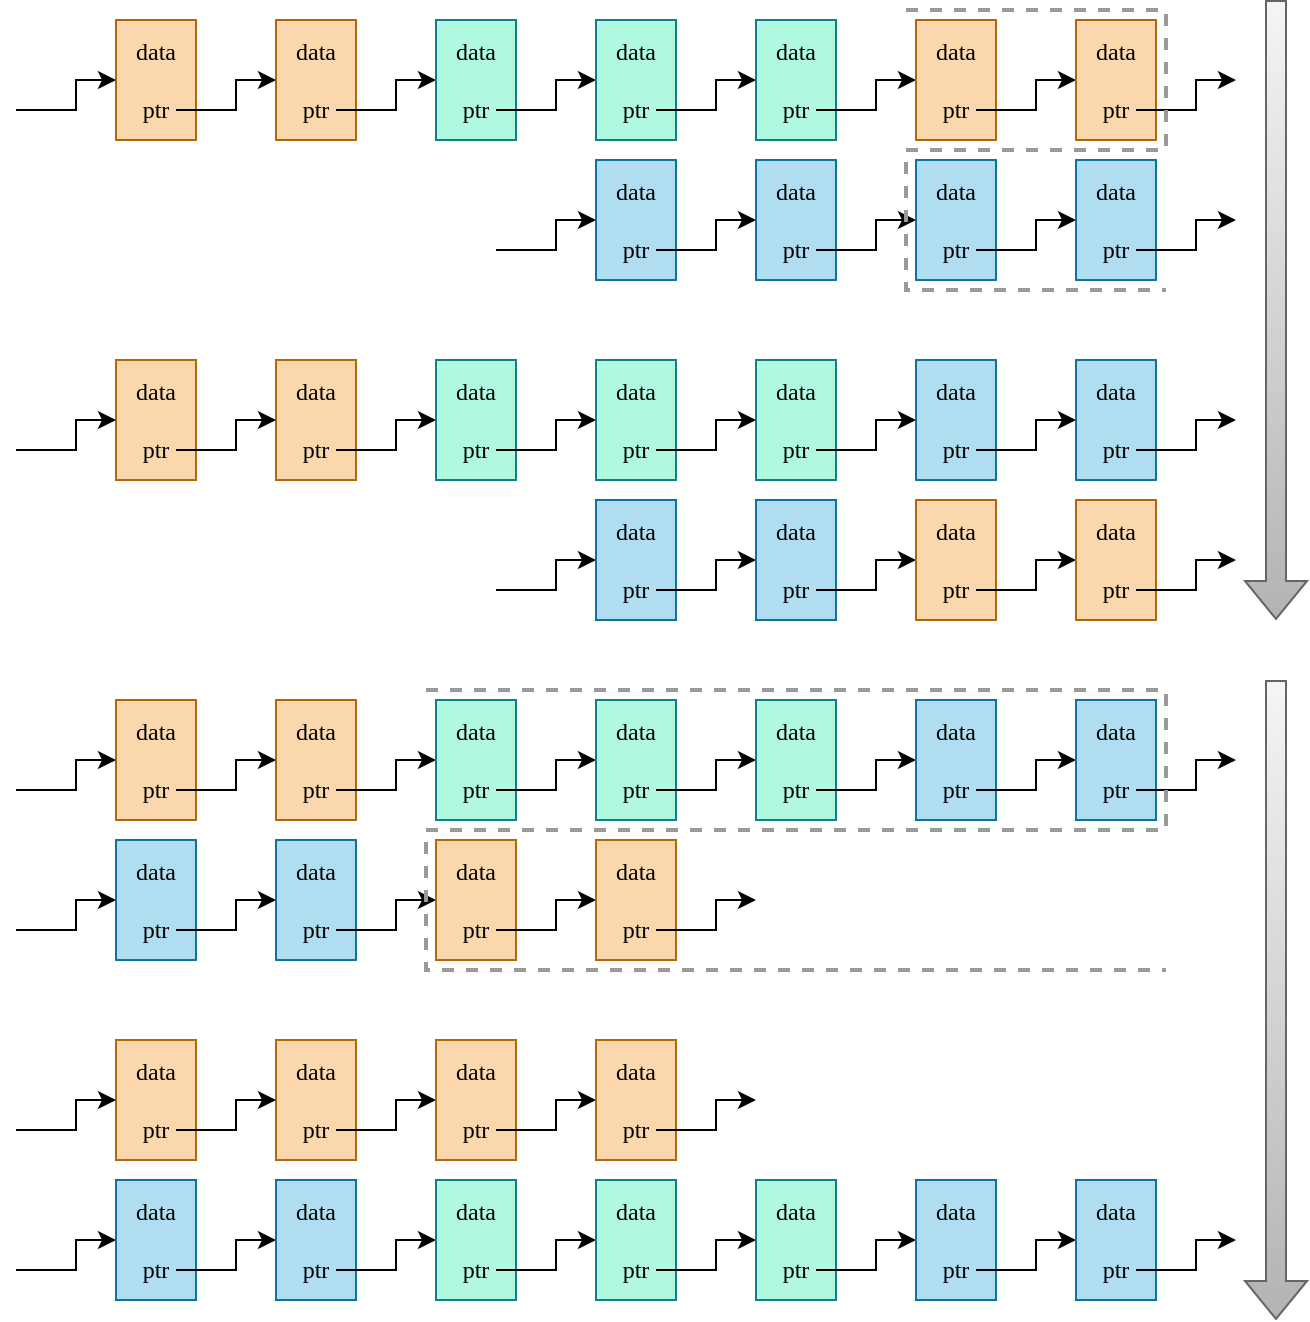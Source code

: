 <mxfile version="22.1.16" type="device">
  <diagram name="Page-1" id="W6wwgODH2DVGgfq05W44">
    <mxGraphModel dx="888" dy="610" grid="1" gridSize="10" guides="1" tooltips="1" connect="1" arrows="1" fold="1" page="1" pageScale="1" pageWidth="850" pageHeight="1100" math="0" shadow="0">
      <root>
        <mxCell id="0" />
        <mxCell id="1" parent="0" />
        <mxCell id="fBeSizHoTM2zkZ8skBRZ-15" value="data&lt;br&gt;&lt;br&gt;ptr" style="rounded=0;whiteSpace=wrap;html=1;fillColor=#fad7ac;strokeColor=#b46504;fontFamily=consolas;" parent="1" vertex="1">
          <mxGeometry x="120" y="220" width="40" height="60" as="geometry" />
        </mxCell>
        <mxCell id="fBeSizHoTM2zkZ8skBRZ-1" value="data&lt;br&gt;&lt;br&gt;ptr" style="rounded=0;whiteSpace=wrap;html=1;fillColor=#fad7ac;strokeColor=#b46504;fontFamily=consolas;" parent="1" vertex="1">
          <mxGeometry x="200" y="220" width="40" height="60" as="geometry" />
        </mxCell>
        <mxCell id="fBeSizHoTM2zkZ8skBRZ-5" style="edgeStyle=orthogonalEdgeStyle;rounded=0;orthogonalLoop=1;jettySize=auto;html=1;exitX=0.75;exitY=0.75;exitDx=0;exitDy=0;exitPerimeter=0;" parent="1" source="fBeSizHoTM2zkZ8skBRZ-1" target="fBeSizHoTM2zkZ8skBRZ-2" edge="1">
          <mxGeometry relative="1" as="geometry" />
        </mxCell>
        <mxCell id="fBeSizHoTM2zkZ8skBRZ-2" value="data&lt;br&gt;&lt;br&gt;ptr" style="rounded=0;whiteSpace=wrap;html=1;fillColor=#B0F9E0;strokeColor=#0E8088;fontFamily=consolas;" parent="1" vertex="1">
          <mxGeometry x="280" y="220" width="40" height="60" as="geometry" />
        </mxCell>
        <mxCell id="fBeSizHoTM2zkZ8skBRZ-6" style="edgeStyle=orthogonalEdgeStyle;rounded=0;orthogonalLoop=1;jettySize=auto;html=1;exitX=0.75;exitY=0.75;exitDx=0;exitDy=0;exitPerimeter=0;" parent="1" source="fBeSizHoTM2zkZ8skBRZ-2" target="fBeSizHoTM2zkZ8skBRZ-3" edge="1">
          <mxGeometry relative="1" as="geometry">
            <Array as="points" />
          </mxGeometry>
        </mxCell>
        <mxCell id="fBeSizHoTM2zkZ8skBRZ-3" value="data&lt;br&gt;&lt;br&gt;ptr" style="rounded=0;whiteSpace=wrap;html=1;fillColor=#B0F9E0;strokeColor=#0E8088;fontFamily=consolas;" parent="1" vertex="1">
          <mxGeometry x="360" y="220" width="40" height="60" as="geometry" />
        </mxCell>
        <mxCell id="fBeSizHoTM2zkZ8skBRZ-8" style="edgeStyle=orthogonalEdgeStyle;rounded=0;orthogonalLoop=1;jettySize=auto;html=1;exitX=0.75;exitY=0.75;exitDx=0;exitDy=0;exitPerimeter=0;" parent="1" source="fBeSizHoTM2zkZ8skBRZ-15" target="fBeSizHoTM2zkZ8skBRZ-1" edge="1">
          <mxGeometry relative="1" as="geometry">
            <mxPoint x="150" y="265" as="sourcePoint" />
            <mxPoint x="200" y="250" as="targetPoint" />
            <Array as="points">
              <mxPoint x="180" y="265" />
              <mxPoint x="180" y="250" />
            </Array>
          </mxGeometry>
        </mxCell>
        <mxCell id="fBeSizHoTM2zkZ8skBRZ-16" style="edgeStyle=orthogonalEdgeStyle;rounded=0;orthogonalLoop=1;jettySize=auto;html=1;exitX=0.75;exitY=0.75;exitDx=0;exitDy=0;exitPerimeter=0;" parent="1" edge="1">
          <mxGeometry relative="1" as="geometry">
            <mxPoint x="70" y="265" as="sourcePoint" />
            <mxPoint x="120" y="250" as="targetPoint" />
            <Array as="points">
              <mxPoint x="100" y="265" />
              <mxPoint x="100" y="250" />
            </Array>
          </mxGeometry>
        </mxCell>
        <mxCell id="fBeSizHoTM2zkZ8skBRZ-18" value="data&lt;br&gt;&lt;br&gt;ptr" style="rounded=0;whiteSpace=wrap;html=1;fillColor=#B0F9E0;strokeColor=#0E8088;fontFamily=consolas;" parent="1" vertex="1">
          <mxGeometry x="440" y="220" width="40" height="60" as="geometry" />
        </mxCell>
        <mxCell id="fBeSizHoTM2zkZ8skBRZ-19" style="edgeStyle=orthogonalEdgeStyle;rounded=0;orthogonalLoop=1;jettySize=auto;html=1;exitX=0.75;exitY=0.75;exitDx=0;exitDy=0;exitPerimeter=0;" parent="1" source="fBeSizHoTM2zkZ8skBRZ-18" target="fBeSizHoTM2zkZ8skBRZ-20" edge="1">
          <mxGeometry relative="1" as="geometry">
            <Array as="points">
              <mxPoint x="500" y="265" />
              <mxPoint x="500" y="250" />
            </Array>
          </mxGeometry>
        </mxCell>
        <mxCell id="fBeSizHoTM2zkZ8skBRZ-20" value="data&lt;br&gt;&lt;br&gt;ptr" style="rounded=0;whiteSpace=wrap;html=1;fillColor=#b1ddf0;strokeColor=#10739e;fontFamily=consolas;" parent="1" vertex="1">
          <mxGeometry x="520" y="220" width="40" height="60" as="geometry" />
        </mxCell>
        <mxCell id="fBeSizHoTM2zkZ8skBRZ-21" style="edgeStyle=orthogonalEdgeStyle;rounded=0;orthogonalLoop=1;jettySize=auto;html=1;exitX=0.75;exitY=0.75;exitDx=0;exitDy=0;exitPerimeter=0;" parent="1" source="fBeSizHoTM2zkZ8skBRZ-20" target="fBeSizHoTM2zkZ8skBRZ-22" edge="1">
          <mxGeometry relative="1" as="geometry">
            <Array as="points" />
          </mxGeometry>
        </mxCell>
        <mxCell id="fBeSizHoTM2zkZ8skBRZ-22" value="data&lt;br&gt;&lt;br&gt;ptr" style="rounded=0;whiteSpace=wrap;html=1;fillColor=#b1ddf0;strokeColor=#10739e;fontFamily=consolas;" parent="1" vertex="1">
          <mxGeometry x="600" y="220" width="40" height="60" as="geometry" />
        </mxCell>
        <mxCell id="fBeSizHoTM2zkZ8skBRZ-23" style="edgeStyle=orthogonalEdgeStyle;rounded=0;orthogonalLoop=1;jettySize=auto;html=1;exitX=0.75;exitY=0.75;exitDx=0;exitDy=0;exitPerimeter=0;" parent="1" source="fBeSizHoTM2zkZ8skBRZ-3" target="fBeSizHoTM2zkZ8skBRZ-18" edge="1">
          <mxGeometry relative="1" as="geometry">
            <mxPoint x="390" y="325" as="sourcePoint" />
            <mxPoint x="440" y="310" as="targetPoint" />
            <Array as="points">
              <mxPoint x="420" y="265" />
              <mxPoint x="420" y="250" />
            </Array>
          </mxGeometry>
        </mxCell>
        <mxCell id="fBeSizHoTM2zkZ8skBRZ-24" style="edgeStyle=orthogonalEdgeStyle;rounded=0;orthogonalLoop=1;jettySize=auto;html=1;exitX=0.75;exitY=0.75;exitDx=0;exitDy=0;exitPerimeter=0;" parent="1" edge="1">
          <mxGeometry relative="1" as="geometry">
            <mxPoint x="630" y="265" as="sourcePoint" />
            <mxPoint x="680" y="250" as="targetPoint" />
            <Array as="points">
              <mxPoint x="660" y="265" />
              <mxPoint x="660" y="250" />
            </Array>
          </mxGeometry>
        </mxCell>
        <mxCell id="fBeSizHoTM2zkZ8skBRZ-27" value="data&lt;br&gt;&lt;br&gt;ptr" style="rounded=0;whiteSpace=wrap;html=1;fillColor=#b1ddf0;strokeColor=#10739e;fontFamily=consolas;" parent="1" vertex="1">
          <mxGeometry x="360" y="290" width="40" height="60" as="geometry" />
        </mxCell>
        <mxCell id="fBeSizHoTM2zkZ8skBRZ-28" value="data&lt;br&gt;&lt;br&gt;ptr" style="rounded=0;whiteSpace=wrap;html=1;fillColor=#b1ddf0;strokeColor=#10739e;fontFamily=consolas;" parent="1" vertex="1">
          <mxGeometry x="440" y="290" width="40" height="60" as="geometry" />
        </mxCell>
        <mxCell id="fBeSizHoTM2zkZ8skBRZ-43" style="rounded=0;orthogonalLoop=1;jettySize=auto;html=1;exitX=0.75;exitY=0.75;exitDx=0;exitDy=0;exitPerimeter=0;edgeStyle=orthogonalEdgeStyle;" parent="1" source="fBeSizHoTM2zkZ8skBRZ-28" target="fBeSizHoTM2zkZ8skBRZ-37" edge="1">
          <mxGeometry relative="1" as="geometry">
            <mxPoint x="230" y="330" as="sourcePoint" />
            <Array as="points">
              <mxPoint x="500" y="335" />
              <mxPoint x="500" y="320" />
            </Array>
          </mxGeometry>
        </mxCell>
        <mxCell id="fBeSizHoTM2zkZ8skBRZ-33" style="edgeStyle=orthogonalEdgeStyle;rounded=0;orthogonalLoop=1;jettySize=auto;html=1;exitX=0.75;exitY=0.75;exitDx=0;exitDy=0;exitPerimeter=0;" parent="1" source="fBeSizHoTM2zkZ8skBRZ-27" target="fBeSizHoTM2zkZ8skBRZ-28" edge="1">
          <mxGeometry relative="1" as="geometry">
            <mxPoint x="390" y="335" as="sourcePoint" />
            <mxPoint x="440" y="320" as="targetPoint" />
            <Array as="points">
              <mxPoint x="420" y="335" />
              <mxPoint x="420" y="320" />
            </Array>
          </mxGeometry>
        </mxCell>
        <mxCell id="fBeSizHoTM2zkZ8skBRZ-34" style="edgeStyle=orthogonalEdgeStyle;rounded=0;orthogonalLoop=1;jettySize=auto;html=1;exitX=0.75;exitY=0.75;exitDx=0;exitDy=0;exitPerimeter=0;" parent="1" edge="1">
          <mxGeometry relative="1" as="geometry">
            <mxPoint x="310" y="335" as="sourcePoint" />
            <mxPoint x="360" y="320" as="targetPoint" />
            <Array as="points">
              <mxPoint x="340" y="335" />
              <mxPoint x="340" y="320" />
            </Array>
          </mxGeometry>
        </mxCell>
        <mxCell id="fBeSizHoTM2zkZ8skBRZ-37" value="data&lt;br&gt;&lt;br&gt;ptr" style="rounded=0;whiteSpace=wrap;html=1;fillColor=#fad7ac;strokeColor=#b46504;fontFamily=consolas;" parent="1" vertex="1">
          <mxGeometry x="520" y="290" width="40" height="60" as="geometry" />
        </mxCell>
        <mxCell id="fBeSizHoTM2zkZ8skBRZ-38" style="edgeStyle=orthogonalEdgeStyle;rounded=0;orthogonalLoop=1;jettySize=auto;html=1;exitX=0.75;exitY=0.75;exitDx=0;exitDy=0;exitPerimeter=0;" parent="1" source="fBeSizHoTM2zkZ8skBRZ-37" target="fBeSizHoTM2zkZ8skBRZ-39" edge="1">
          <mxGeometry relative="1" as="geometry">
            <Array as="points" />
          </mxGeometry>
        </mxCell>
        <mxCell id="fBeSizHoTM2zkZ8skBRZ-39" value="data&lt;br&gt;&lt;br&gt;ptr" style="rounded=0;whiteSpace=wrap;html=1;fillColor=#fad7ac;strokeColor=#b46504;fontFamily=consolas;" parent="1" vertex="1">
          <mxGeometry x="600" y="290" width="40" height="60" as="geometry" />
        </mxCell>
        <mxCell id="fBeSizHoTM2zkZ8skBRZ-41" style="edgeStyle=orthogonalEdgeStyle;rounded=0;orthogonalLoop=1;jettySize=auto;html=1;exitX=0.75;exitY=0.75;exitDx=0;exitDy=0;exitPerimeter=0;" parent="1" edge="1">
          <mxGeometry relative="1" as="geometry">
            <mxPoint x="630" y="335" as="sourcePoint" />
            <mxPoint x="680" y="320" as="targetPoint" />
            <Array as="points">
              <mxPoint x="660" y="335" />
              <mxPoint x="660" y="320" />
            </Array>
          </mxGeometry>
        </mxCell>
        <mxCell id="0RcRQ7e_9pvhqNE98LAG-1" value="data&lt;br&gt;&lt;br&gt;ptr" style="rounded=0;whiteSpace=wrap;html=1;fillColor=#fad7ac;strokeColor=#b46504;fontFamily=consolas;" vertex="1" parent="1">
          <mxGeometry x="120" y="390" width="40" height="60" as="geometry" />
        </mxCell>
        <mxCell id="0RcRQ7e_9pvhqNE98LAG-2" value="data&lt;br&gt;&lt;br&gt;ptr" style="rounded=0;whiteSpace=wrap;html=1;fillColor=#fad7ac;strokeColor=#b46504;fontFamily=consolas;" vertex="1" parent="1">
          <mxGeometry x="200" y="390" width="40" height="60" as="geometry" />
        </mxCell>
        <mxCell id="0RcRQ7e_9pvhqNE98LAG-3" style="edgeStyle=orthogonalEdgeStyle;rounded=0;orthogonalLoop=1;jettySize=auto;html=1;exitX=0.75;exitY=0.75;exitDx=0;exitDy=0;exitPerimeter=0;" edge="1" source="0RcRQ7e_9pvhqNE98LAG-2" target="0RcRQ7e_9pvhqNE98LAG-4" parent="1">
          <mxGeometry relative="1" as="geometry" />
        </mxCell>
        <mxCell id="0RcRQ7e_9pvhqNE98LAG-4" value="data&lt;br&gt;&lt;br&gt;ptr" style="rounded=0;whiteSpace=wrap;html=1;fillColor=#B0F9E0;strokeColor=#0E8088;fontFamily=consolas;" vertex="1" parent="1">
          <mxGeometry x="280" y="390" width="40" height="60" as="geometry" />
        </mxCell>
        <mxCell id="0RcRQ7e_9pvhqNE98LAG-5" style="edgeStyle=orthogonalEdgeStyle;rounded=0;orthogonalLoop=1;jettySize=auto;html=1;exitX=0.75;exitY=0.75;exitDx=0;exitDy=0;exitPerimeter=0;" edge="1" source="0RcRQ7e_9pvhqNE98LAG-4" target="0RcRQ7e_9pvhqNE98LAG-6" parent="1">
          <mxGeometry relative="1" as="geometry">
            <Array as="points" />
          </mxGeometry>
        </mxCell>
        <mxCell id="0RcRQ7e_9pvhqNE98LAG-6" value="data&lt;br&gt;&lt;br&gt;ptr" style="rounded=0;whiteSpace=wrap;html=1;fillColor=#B0F9E0;strokeColor=#0E8088;fontFamily=consolas;" vertex="1" parent="1">
          <mxGeometry x="360" y="390" width="40" height="60" as="geometry" />
        </mxCell>
        <mxCell id="0RcRQ7e_9pvhqNE98LAG-7" style="edgeStyle=orthogonalEdgeStyle;rounded=0;orthogonalLoop=1;jettySize=auto;html=1;exitX=0.75;exitY=0.75;exitDx=0;exitDy=0;exitPerimeter=0;" edge="1" source="0RcRQ7e_9pvhqNE98LAG-1" target="0RcRQ7e_9pvhqNE98LAG-2" parent="1">
          <mxGeometry relative="1" as="geometry">
            <mxPoint x="150" y="435" as="sourcePoint" />
            <mxPoint x="200" y="420" as="targetPoint" />
            <Array as="points">
              <mxPoint x="180" y="435" />
              <mxPoint x="180" y="420" />
            </Array>
          </mxGeometry>
        </mxCell>
        <mxCell id="0RcRQ7e_9pvhqNE98LAG-8" style="edgeStyle=orthogonalEdgeStyle;rounded=0;orthogonalLoop=1;jettySize=auto;html=1;exitX=0.75;exitY=0.75;exitDx=0;exitDy=0;exitPerimeter=0;" edge="1" parent="1">
          <mxGeometry relative="1" as="geometry">
            <mxPoint x="70" y="435" as="sourcePoint" />
            <mxPoint x="120" y="420" as="targetPoint" />
            <Array as="points">
              <mxPoint x="100" y="435" />
              <mxPoint x="100" y="420" />
            </Array>
          </mxGeometry>
        </mxCell>
        <mxCell id="0RcRQ7e_9pvhqNE98LAG-9" value="data&lt;br&gt;&lt;br&gt;ptr" style="rounded=0;whiteSpace=wrap;html=1;fillColor=#B0F9E0;strokeColor=#0E8088;fontFamily=consolas;" vertex="1" parent="1">
          <mxGeometry x="440" y="390" width="40" height="60" as="geometry" />
        </mxCell>
        <mxCell id="0RcRQ7e_9pvhqNE98LAG-10" style="edgeStyle=orthogonalEdgeStyle;rounded=0;orthogonalLoop=1;jettySize=auto;html=1;exitX=0.75;exitY=0.75;exitDx=0;exitDy=0;exitPerimeter=0;" edge="1" source="0RcRQ7e_9pvhqNE98LAG-9" target="0RcRQ7e_9pvhqNE98LAG-11" parent="1">
          <mxGeometry relative="1" as="geometry">
            <Array as="points">
              <mxPoint x="500" y="435" />
              <mxPoint x="500" y="420" />
            </Array>
          </mxGeometry>
        </mxCell>
        <mxCell id="0RcRQ7e_9pvhqNE98LAG-11" value="data&lt;br&gt;&lt;br&gt;ptr" style="rounded=0;whiteSpace=wrap;html=1;fillColor=#b1ddf0;strokeColor=#10739e;fontFamily=consolas;" vertex="1" parent="1">
          <mxGeometry x="520" y="390" width="40" height="60" as="geometry" />
        </mxCell>
        <mxCell id="0RcRQ7e_9pvhqNE98LAG-12" style="edgeStyle=orthogonalEdgeStyle;rounded=0;orthogonalLoop=1;jettySize=auto;html=1;exitX=0.75;exitY=0.75;exitDx=0;exitDy=0;exitPerimeter=0;" edge="1" source="0RcRQ7e_9pvhqNE98LAG-11" target="0RcRQ7e_9pvhqNE98LAG-13" parent="1">
          <mxGeometry relative="1" as="geometry">
            <Array as="points" />
          </mxGeometry>
        </mxCell>
        <mxCell id="0RcRQ7e_9pvhqNE98LAG-13" value="data&lt;br&gt;&lt;br&gt;ptr" style="rounded=0;whiteSpace=wrap;html=1;fillColor=#b1ddf0;strokeColor=#10739e;fontFamily=consolas;" vertex="1" parent="1">
          <mxGeometry x="600" y="390" width="40" height="60" as="geometry" />
        </mxCell>
        <mxCell id="0RcRQ7e_9pvhqNE98LAG-14" style="edgeStyle=orthogonalEdgeStyle;rounded=0;orthogonalLoop=1;jettySize=auto;html=1;exitX=0.75;exitY=0.75;exitDx=0;exitDy=0;exitPerimeter=0;" edge="1" source="0RcRQ7e_9pvhqNE98LAG-6" target="0RcRQ7e_9pvhqNE98LAG-9" parent="1">
          <mxGeometry relative="1" as="geometry">
            <mxPoint x="390" y="495" as="sourcePoint" />
            <mxPoint x="440" y="480" as="targetPoint" />
            <Array as="points">
              <mxPoint x="420" y="435" />
              <mxPoint x="420" y="420" />
            </Array>
          </mxGeometry>
        </mxCell>
        <mxCell id="0RcRQ7e_9pvhqNE98LAG-15" style="edgeStyle=orthogonalEdgeStyle;rounded=0;orthogonalLoop=1;jettySize=auto;html=1;exitX=0.75;exitY=0.75;exitDx=0;exitDy=0;exitPerimeter=0;" edge="1" parent="1">
          <mxGeometry relative="1" as="geometry">
            <mxPoint x="630" y="435" as="sourcePoint" />
            <mxPoint x="680" y="420" as="targetPoint" />
            <Array as="points">
              <mxPoint x="660" y="435" />
              <mxPoint x="660" y="420" />
            </Array>
          </mxGeometry>
        </mxCell>
        <mxCell id="0RcRQ7e_9pvhqNE98LAG-16" value="data&lt;br&gt;&lt;br&gt;ptr" style="rounded=0;whiteSpace=wrap;html=1;fillColor=#b1ddf0;strokeColor=#10739e;fontFamily=consolas;" vertex="1" parent="1">
          <mxGeometry x="120" y="460" width="40" height="60" as="geometry" />
        </mxCell>
        <mxCell id="0RcRQ7e_9pvhqNE98LAG-17" value="data&lt;br&gt;&lt;br&gt;ptr" style="rounded=0;whiteSpace=wrap;html=1;fillColor=#b1ddf0;strokeColor=#10739e;fontFamily=consolas;" vertex="1" parent="1">
          <mxGeometry x="200" y="460" width="40" height="60" as="geometry" />
        </mxCell>
        <mxCell id="0RcRQ7e_9pvhqNE98LAG-18" style="rounded=0;orthogonalLoop=1;jettySize=auto;html=1;exitX=0.75;exitY=0.75;exitDx=0;exitDy=0;exitPerimeter=0;edgeStyle=orthogonalEdgeStyle;" edge="1" source="0RcRQ7e_9pvhqNE98LAG-17" target="0RcRQ7e_9pvhqNE98LAG-21" parent="1">
          <mxGeometry relative="1" as="geometry">
            <mxPoint x="230" y="500" as="sourcePoint" />
          </mxGeometry>
        </mxCell>
        <mxCell id="0RcRQ7e_9pvhqNE98LAG-19" style="edgeStyle=orthogonalEdgeStyle;rounded=0;orthogonalLoop=1;jettySize=auto;html=1;exitX=0.75;exitY=0.75;exitDx=0;exitDy=0;exitPerimeter=0;" edge="1" source="0RcRQ7e_9pvhqNE98LAG-16" target="0RcRQ7e_9pvhqNE98LAG-17" parent="1">
          <mxGeometry relative="1" as="geometry">
            <mxPoint x="150" y="505" as="sourcePoint" />
            <mxPoint x="200" y="490" as="targetPoint" />
            <Array as="points">
              <mxPoint x="180" y="505" />
              <mxPoint x="180" y="490" />
            </Array>
          </mxGeometry>
        </mxCell>
        <mxCell id="0RcRQ7e_9pvhqNE98LAG-20" style="edgeStyle=orthogonalEdgeStyle;rounded=0;orthogonalLoop=1;jettySize=auto;html=1;exitX=0.75;exitY=0.75;exitDx=0;exitDy=0;exitPerimeter=0;" edge="1" parent="1">
          <mxGeometry relative="1" as="geometry">
            <mxPoint x="70" y="505" as="sourcePoint" />
            <mxPoint x="120" y="490" as="targetPoint" />
            <Array as="points">
              <mxPoint x="100" y="505" />
              <mxPoint x="100" y="490" />
            </Array>
          </mxGeometry>
        </mxCell>
        <mxCell id="0RcRQ7e_9pvhqNE98LAG-21" value="data&lt;br&gt;&lt;br&gt;ptr" style="rounded=0;whiteSpace=wrap;html=1;fillColor=#fad7ac;strokeColor=#b46504;fontFamily=consolas;" vertex="1" parent="1">
          <mxGeometry x="280" y="460" width="40" height="60" as="geometry" />
        </mxCell>
        <mxCell id="0RcRQ7e_9pvhqNE98LAG-22" style="edgeStyle=orthogonalEdgeStyle;rounded=0;orthogonalLoop=1;jettySize=auto;html=1;exitX=0.75;exitY=0.75;exitDx=0;exitDy=0;exitPerimeter=0;" edge="1" source="0RcRQ7e_9pvhqNE98LAG-21" target="0RcRQ7e_9pvhqNE98LAG-23" parent="1">
          <mxGeometry relative="1" as="geometry">
            <Array as="points" />
          </mxGeometry>
        </mxCell>
        <mxCell id="0RcRQ7e_9pvhqNE98LAG-23" value="data&lt;br&gt;&lt;br&gt;ptr" style="rounded=0;whiteSpace=wrap;html=1;fillColor=#fad7ac;strokeColor=#b46504;fontFamily=consolas;" vertex="1" parent="1">
          <mxGeometry x="360" y="460" width="40" height="60" as="geometry" />
        </mxCell>
        <mxCell id="0RcRQ7e_9pvhqNE98LAG-24" style="edgeStyle=orthogonalEdgeStyle;rounded=0;orthogonalLoop=1;jettySize=auto;html=1;exitX=0.75;exitY=0.75;exitDx=0;exitDy=0;exitPerimeter=0;" edge="1" parent="1">
          <mxGeometry relative="1" as="geometry">
            <mxPoint x="390" y="505" as="sourcePoint" />
            <mxPoint x="440" y="490" as="targetPoint" />
            <Array as="points">
              <mxPoint x="420" y="505" />
              <mxPoint x="420" y="490" />
            </Array>
          </mxGeometry>
        </mxCell>
        <mxCell id="0RcRQ7e_9pvhqNE98LAG-28" value="data&lt;br&gt;&lt;br&gt;ptr" style="rounded=0;whiteSpace=wrap;html=1;fillColor=#b1ddf0;strokeColor=#10739e;fontFamily=consolas;" vertex="1" parent="1">
          <mxGeometry x="120" y="630" width="40" height="60" as="geometry" />
        </mxCell>
        <mxCell id="0RcRQ7e_9pvhqNE98LAG-29" value="data&lt;br&gt;&lt;br&gt;ptr" style="rounded=0;whiteSpace=wrap;html=1;fillColor=#b1ddf0;strokeColor=#10739e;fontFamily=consolas;" vertex="1" parent="1">
          <mxGeometry x="200" y="630" width="40" height="60" as="geometry" />
        </mxCell>
        <mxCell id="0RcRQ7e_9pvhqNE98LAG-30" style="edgeStyle=orthogonalEdgeStyle;rounded=0;orthogonalLoop=1;jettySize=auto;html=1;exitX=0.75;exitY=0.75;exitDx=0;exitDy=0;exitPerimeter=0;" edge="1" source="0RcRQ7e_9pvhqNE98LAG-29" target="0RcRQ7e_9pvhqNE98LAG-31" parent="1">
          <mxGeometry relative="1" as="geometry" />
        </mxCell>
        <mxCell id="0RcRQ7e_9pvhqNE98LAG-31" value="data&lt;br&gt;&lt;br&gt;ptr" style="rounded=0;whiteSpace=wrap;html=1;fillColor=#B0F9E0;strokeColor=#0E8088;fontFamily=consolas;" vertex="1" parent="1">
          <mxGeometry x="280" y="630" width="40" height="60" as="geometry" />
        </mxCell>
        <mxCell id="0RcRQ7e_9pvhqNE98LAG-32" style="edgeStyle=orthogonalEdgeStyle;rounded=0;orthogonalLoop=1;jettySize=auto;html=1;exitX=0.75;exitY=0.75;exitDx=0;exitDy=0;exitPerimeter=0;" edge="1" source="0RcRQ7e_9pvhqNE98LAG-31" target="0RcRQ7e_9pvhqNE98LAG-33" parent="1">
          <mxGeometry relative="1" as="geometry">
            <Array as="points" />
          </mxGeometry>
        </mxCell>
        <mxCell id="0RcRQ7e_9pvhqNE98LAG-33" value="data&lt;br&gt;&lt;br&gt;ptr" style="rounded=0;whiteSpace=wrap;html=1;fillColor=#B0F9E0;strokeColor=#0E8088;fontFamily=consolas;" vertex="1" parent="1">
          <mxGeometry x="360" y="630" width="40" height="60" as="geometry" />
        </mxCell>
        <mxCell id="0RcRQ7e_9pvhqNE98LAG-34" style="edgeStyle=orthogonalEdgeStyle;rounded=0;orthogonalLoop=1;jettySize=auto;html=1;exitX=0.75;exitY=0.75;exitDx=0;exitDy=0;exitPerimeter=0;" edge="1" source="0RcRQ7e_9pvhqNE98LAG-28" target="0RcRQ7e_9pvhqNE98LAG-29" parent="1">
          <mxGeometry relative="1" as="geometry">
            <mxPoint x="150" y="675" as="sourcePoint" />
            <mxPoint x="200" y="660" as="targetPoint" />
            <Array as="points">
              <mxPoint x="180" y="675" />
              <mxPoint x="180" y="660" />
            </Array>
          </mxGeometry>
        </mxCell>
        <mxCell id="0RcRQ7e_9pvhqNE98LAG-35" style="edgeStyle=orthogonalEdgeStyle;rounded=0;orthogonalLoop=1;jettySize=auto;html=1;exitX=0.75;exitY=0.75;exitDx=0;exitDy=0;exitPerimeter=0;" edge="1" parent="1">
          <mxGeometry relative="1" as="geometry">
            <mxPoint x="70" y="675" as="sourcePoint" />
            <mxPoint x="120" y="660" as="targetPoint" />
            <Array as="points">
              <mxPoint x="100" y="675" />
              <mxPoint x="100" y="660" />
            </Array>
          </mxGeometry>
        </mxCell>
        <mxCell id="0RcRQ7e_9pvhqNE98LAG-36" value="data&lt;br&gt;&lt;br&gt;ptr" style="rounded=0;whiteSpace=wrap;html=1;fillColor=#B0F9E0;strokeColor=#0E8088;fontFamily=consolas;" vertex="1" parent="1">
          <mxGeometry x="440" y="630" width="40" height="60" as="geometry" />
        </mxCell>
        <mxCell id="0RcRQ7e_9pvhqNE98LAG-37" style="edgeStyle=orthogonalEdgeStyle;rounded=0;orthogonalLoop=1;jettySize=auto;html=1;exitX=0.75;exitY=0.75;exitDx=0;exitDy=0;exitPerimeter=0;" edge="1" source="0RcRQ7e_9pvhqNE98LAG-36" target="0RcRQ7e_9pvhqNE98LAG-38" parent="1">
          <mxGeometry relative="1" as="geometry">
            <Array as="points">
              <mxPoint x="500" y="675" />
              <mxPoint x="500" y="660" />
            </Array>
          </mxGeometry>
        </mxCell>
        <mxCell id="0RcRQ7e_9pvhqNE98LAG-38" value="data&lt;br&gt;&lt;br&gt;ptr" style="rounded=0;whiteSpace=wrap;html=1;fillColor=#b1ddf0;strokeColor=#10739e;fontFamily=consolas;" vertex="1" parent="1">
          <mxGeometry x="520" y="630" width="40" height="60" as="geometry" />
        </mxCell>
        <mxCell id="0RcRQ7e_9pvhqNE98LAG-39" style="edgeStyle=orthogonalEdgeStyle;rounded=0;orthogonalLoop=1;jettySize=auto;html=1;exitX=0.75;exitY=0.75;exitDx=0;exitDy=0;exitPerimeter=0;" edge="1" source="0RcRQ7e_9pvhqNE98LAG-38" target="0RcRQ7e_9pvhqNE98LAG-40" parent="1">
          <mxGeometry relative="1" as="geometry">
            <Array as="points" />
          </mxGeometry>
        </mxCell>
        <mxCell id="0RcRQ7e_9pvhqNE98LAG-40" value="data&lt;br&gt;&lt;br&gt;ptr" style="rounded=0;whiteSpace=wrap;html=1;fillColor=#b1ddf0;strokeColor=#10739e;fontFamily=consolas;" vertex="1" parent="1">
          <mxGeometry x="600" y="630" width="40" height="60" as="geometry" />
        </mxCell>
        <mxCell id="0RcRQ7e_9pvhqNE98LAG-41" style="edgeStyle=orthogonalEdgeStyle;rounded=0;orthogonalLoop=1;jettySize=auto;html=1;exitX=0.75;exitY=0.75;exitDx=0;exitDy=0;exitPerimeter=0;" edge="1" source="0RcRQ7e_9pvhqNE98LAG-33" target="0RcRQ7e_9pvhqNE98LAG-36" parent="1">
          <mxGeometry relative="1" as="geometry">
            <mxPoint x="390" y="735" as="sourcePoint" />
            <mxPoint x="440" y="720" as="targetPoint" />
            <Array as="points">
              <mxPoint x="420" y="675" />
              <mxPoint x="420" y="660" />
            </Array>
          </mxGeometry>
        </mxCell>
        <mxCell id="0RcRQ7e_9pvhqNE98LAG-42" style="edgeStyle=orthogonalEdgeStyle;rounded=0;orthogonalLoop=1;jettySize=auto;html=1;exitX=0.75;exitY=0.75;exitDx=0;exitDy=0;exitPerimeter=0;" edge="1" parent="1">
          <mxGeometry relative="1" as="geometry">
            <mxPoint x="630" y="675" as="sourcePoint" />
            <mxPoint x="680" y="660" as="targetPoint" />
            <Array as="points">
              <mxPoint x="660" y="675" />
              <mxPoint x="660" y="660" />
            </Array>
          </mxGeometry>
        </mxCell>
        <mxCell id="0RcRQ7e_9pvhqNE98LAG-43" value="data&lt;br&gt;&lt;br&gt;ptr" style="rounded=0;whiteSpace=wrap;html=1;fillColor=#fad7ac;strokeColor=#b46504;fontFamily=consolas;" vertex="1" parent="1">
          <mxGeometry x="120" y="560" width="40" height="60" as="geometry" />
        </mxCell>
        <mxCell id="0RcRQ7e_9pvhqNE98LAG-44" value="data&lt;br&gt;&lt;br&gt;ptr" style="rounded=0;whiteSpace=wrap;html=1;fillColor=#fad7ac;strokeColor=#b46504;fontFamily=consolas;" vertex="1" parent="1">
          <mxGeometry x="200" y="560" width="40" height="60" as="geometry" />
        </mxCell>
        <mxCell id="0RcRQ7e_9pvhqNE98LAG-45" style="rounded=0;orthogonalLoop=1;jettySize=auto;html=1;exitX=0.75;exitY=0.75;exitDx=0;exitDy=0;exitPerimeter=0;elbow=vertical;edgeStyle=orthogonalEdgeStyle;" edge="1" source="0RcRQ7e_9pvhqNE98LAG-44" target="0RcRQ7e_9pvhqNE98LAG-48" parent="1">
          <mxGeometry relative="1" as="geometry">
            <mxPoint x="230" y="600" as="sourcePoint" />
          </mxGeometry>
        </mxCell>
        <mxCell id="0RcRQ7e_9pvhqNE98LAG-46" style="edgeStyle=orthogonalEdgeStyle;rounded=0;orthogonalLoop=1;jettySize=auto;html=1;exitX=0.75;exitY=0.75;exitDx=0;exitDy=0;exitPerimeter=0;" edge="1" source="0RcRQ7e_9pvhqNE98LAG-43" target="0RcRQ7e_9pvhqNE98LAG-44" parent="1">
          <mxGeometry relative="1" as="geometry">
            <mxPoint x="150" y="605" as="sourcePoint" />
            <mxPoint x="200" y="590" as="targetPoint" />
            <Array as="points">
              <mxPoint x="180" y="605" />
              <mxPoint x="180" y="590" />
            </Array>
          </mxGeometry>
        </mxCell>
        <mxCell id="0RcRQ7e_9pvhqNE98LAG-47" style="edgeStyle=orthogonalEdgeStyle;rounded=0;orthogonalLoop=1;jettySize=auto;html=1;exitX=0.75;exitY=0.75;exitDx=0;exitDy=0;exitPerimeter=0;" edge="1" parent="1">
          <mxGeometry relative="1" as="geometry">
            <mxPoint x="70" y="605" as="sourcePoint" />
            <mxPoint x="120" y="590" as="targetPoint" />
            <Array as="points">
              <mxPoint x="100" y="605" />
              <mxPoint x="100" y="590" />
            </Array>
          </mxGeometry>
        </mxCell>
        <mxCell id="0RcRQ7e_9pvhqNE98LAG-48" value="data&lt;br&gt;&lt;br&gt;ptr" style="rounded=0;whiteSpace=wrap;html=1;fillColor=#fad7ac;strokeColor=#b46504;fontFamily=consolas;" vertex="1" parent="1">
          <mxGeometry x="280" y="560" width="40" height="60" as="geometry" />
        </mxCell>
        <mxCell id="0RcRQ7e_9pvhqNE98LAG-49" style="edgeStyle=orthogonalEdgeStyle;rounded=0;orthogonalLoop=1;jettySize=auto;html=1;exitX=0.75;exitY=0.75;exitDx=0;exitDy=0;exitPerimeter=0;" edge="1" source="0RcRQ7e_9pvhqNE98LAG-48" target="0RcRQ7e_9pvhqNE98LAG-50" parent="1">
          <mxGeometry relative="1" as="geometry">
            <Array as="points" />
          </mxGeometry>
        </mxCell>
        <mxCell id="0RcRQ7e_9pvhqNE98LAG-50" value="data&lt;br&gt;&lt;br&gt;ptr" style="rounded=0;whiteSpace=wrap;html=1;fillColor=#fad7ac;strokeColor=#b46504;fontFamily=consolas;" vertex="1" parent="1">
          <mxGeometry x="360" y="560" width="40" height="60" as="geometry" />
        </mxCell>
        <mxCell id="0RcRQ7e_9pvhqNE98LAG-51" style="edgeStyle=orthogonalEdgeStyle;rounded=0;orthogonalLoop=1;jettySize=auto;html=1;exitX=0.75;exitY=0.75;exitDx=0;exitDy=0;exitPerimeter=0;" edge="1" parent="1">
          <mxGeometry relative="1" as="geometry">
            <mxPoint x="390" y="605" as="sourcePoint" />
            <mxPoint x="440" y="590" as="targetPoint" />
            <Array as="points">
              <mxPoint x="420" y="605" />
              <mxPoint x="420" y="590" />
            </Array>
          </mxGeometry>
        </mxCell>
        <mxCell id="0RcRQ7e_9pvhqNE98LAG-59" value="" style="endArrow=none;dashed=1;html=1;rounded=0;strokeWidth=2;strokeColor=#999999;" edge="1" parent="1">
          <mxGeometry width="50" height="50" relative="1" as="geometry">
            <mxPoint x="275" y="385" as="sourcePoint" />
            <mxPoint x="645" y="525" as="targetPoint" />
            <Array as="points">
              <mxPoint x="645" y="385" />
              <mxPoint x="645" y="455" />
              <mxPoint x="275" y="455" />
              <mxPoint x="275" y="525" />
            </Array>
          </mxGeometry>
        </mxCell>
        <mxCell id="0RcRQ7e_9pvhqNE98LAG-60" value="" style="shape=flexArrow;endArrow=classic;html=1;rounded=0;fillColor=#f5f5f5;gradientColor=#b3b3b3;strokeColor=#666666;" edge="1" parent="1">
          <mxGeometry width="50" height="50" relative="1" as="geometry">
            <mxPoint x="700" y="40" as="sourcePoint" />
            <mxPoint x="700" y="350" as="targetPoint" />
          </mxGeometry>
        </mxCell>
        <mxCell id="0RcRQ7e_9pvhqNE98LAG-61" value="data&lt;br&gt;&lt;br&gt;ptr" style="rounded=0;whiteSpace=wrap;html=1;fillColor=#fad7ac;strokeColor=#b46504;fontFamily=consolas;" vertex="1" parent="1">
          <mxGeometry x="120" y="50" width="40" height="60" as="geometry" />
        </mxCell>
        <mxCell id="0RcRQ7e_9pvhqNE98LAG-62" value="data&lt;br&gt;&lt;br&gt;ptr" style="rounded=0;whiteSpace=wrap;html=1;fillColor=#fad7ac;strokeColor=#b46504;fontFamily=consolas;" vertex="1" parent="1">
          <mxGeometry x="200" y="50" width="40" height="60" as="geometry" />
        </mxCell>
        <mxCell id="0RcRQ7e_9pvhqNE98LAG-63" style="edgeStyle=orthogonalEdgeStyle;rounded=0;orthogonalLoop=1;jettySize=auto;html=1;exitX=0.75;exitY=0.75;exitDx=0;exitDy=0;exitPerimeter=0;" edge="1" source="0RcRQ7e_9pvhqNE98LAG-62" target="0RcRQ7e_9pvhqNE98LAG-64" parent="1">
          <mxGeometry relative="1" as="geometry" />
        </mxCell>
        <mxCell id="0RcRQ7e_9pvhqNE98LAG-64" value="data&lt;br&gt;&lt;br&gt;ptr" style="rounded=0;whiteSpace=wrap;html=1;fillColor=#B0F9E0;strokeColor=#0E8088;fontFamily=consolas;" vertex="1" parent="1">
          <mxGeometry x="280" y="50" width="40" height="60" as="geometry" />
        </mxCell>
        <mxCell id="0RcRQ7e_9pvhqNE98LAG-65" style="edgeStyle=orthogonalEdgeStyle;rounded=0;orthogonalLoop=1;jettySize=auto;html=1;exitX=0.75;exitY=0.75;exitDx=0;exitDy=0;exitPerimeter=0;" edge="1" source="0RcRQ7e_9pvhqNE98LAG-64" target="0RcRQ7e_9pvhqNE98LAG-66" parent="1">
          <mxGeometry relative="1" as="geometry">
            <Array as="points" />
          </mxGeometry>
        </mxCell>
        <mxCell id="0RcRQ7e_9pvhqNE98LAG-66" value="data&lt;br&gt;&lt;br&gt;ptr" style="rounded=0;whiteSpace=wrap;html=1;fillColor=#B0F9E0;strokeColor=#0E8088;fontFamily=consolas;" vertex="1" parent="1">
          <mxGeometry x="360" y="50" width="40" height="60" as="geometry" />
        </mxCell>
        <mxCell id="0RcRQ7e_9pvhqNE98LAG-67" style="edgeStyle=orthogonalEdgeStyle;rounded=0;orthogonalLoop=1;jettySize=auto;html=1;exitX=0.75;exitY=0.75;exitDx=0;exitDy=0;exitPerimeter=0;" edge="1" source="0RcRQ7e_9pvhqNE98LAG-61" target="0RcRQ7e_9pvhqNE98LAG-62" parent="1">
          <mxGeometry relative="1" as="geometry">
            <mxPoint x="150" y="95" as="sourcePoint" />
            <mxPoint x="200" y="80" as="targetPoint" />
            <Array as="points">
              <mxPoint x="180" y="95" />
              <mxPoint x="180" y="80" />
            </Array>
          </mxGeometry>
        </mxCell>
        <mxCell id="0RcRQ7e_9pvhqNE98LAG-68" style="edgeStyle=orthogonalEdgeStyle;rounded=0;orthogonalLoop=1;jettySize=auto;html=1;exitX=0.75;exitY=0.75;exitDx=0;exitDy=0;exitPerimeter=0;" edge="1" parent="1">
          <mxGeometry relative="1" as="geometry">
            <mxPoint x="70" y="95" as="sourcePoint" />
            <mxPoint x="120" y="80" as="targetPoint" />
            <Array as="points">
              <mxPoint x="100" y="95" />
              <mxPoint x="100" y="80" />
            </Array>
          </mxGeometry>
        </mxCell>
        <mxCell id="0RcRQ7e_9pvhqNE98LAG-69" value="data&lt;br&gt;&lt;br&gt;ptr" style="rounded=0;whiteSpace=wrap;html=1;fillColor=#B0F9E0;strokeColor=#0E8088;fontFamily=consolas;" vertex="1" parent="1">
          <mxGeometry x="440" y="50" width="40" height="60" as="geometry" />
        </mxCell>
        <mxCell id="0RcRQ7e_9pvhqNE98LAG-70" style="edgeStyle=orthogonalEdgeStyle;rounded=0;orthogonalLoop=1;jettySize=auto;html=1;exitX=0.75;exitY=0.75;exitDx=0;exitDy=0;exitPerimeter=0;" edge="1" source="0RcRQ7e_9pvhqNE98LAG-69" target="0RcRQ7e_9pvhqNE98LAG-71" parent="1">
          <mxGeometry relative="1" as="geometry">
            <Array as="points">
              <mxPoint x="500" y="95" />
              <mxPoint x="500" y="80" />
            </Array>
          </mxGeometry>
        </mxCell>
        <mxCell id="0RcRQ7e_9pvhqNE98LAG-71" value="data&lt;br&gt;&lt;br&gt;ptr" style="rounded=0;whiteSpace=wrap;html=1;fillColor=#fad7ac;strokeColor=#b46504;fontFamily=consolas;" vertex="1" parent="1">
          <mxGeometry x="520" y="50" width="40" height="60" as="geometry" />
        </mxCell>
        <mxCell id="0RcRQ7e_9pvhqNE98LAG-72" style="edgeStyle=orthogonalEdgeStyle;rounded=0;orthogonalLoop=1;jettySize=auto;html=1;exitX=0.75;exitY=0.75;exitDx=0;exitDy=0;exitPerimeter=0;" edge="1" source="0RcRQ7e_9pvhqNE98LAG-71" target="0RcRQ7e_9pvhqNE98LAG-73" parent="1">
          <mxGeometry relative="1" as="geometry">
            <Array as="points" />
          </mxGeometry>
        </mxCell>
        <mxCell id="0RcRQ7e_9pvhqNE98LAG-73" value="data&lt;br&gt;&lt;br&gt;ptr" style="rounded=0;whiteSpace=wrap;html=1;fillColor=#fad7ac;strokeColor=#b46504;fontFamily=consolas;" vertex="1" parent="1">
          <mxGeometry x="600" y="50" width="40" height="60" as="geometry" />
        </mxCell>
        <mxCell id="0RcRQ7e_9pvhqNE98LAG-74" style="edgeStyle=orthogonalEdgeStyle;rounded=0;orthogonalLoop=1;jettySize=auto;html=1;exitX=0.75;exitY=0.75;exitDx=0;exitDy=0;exitPerimeter=0;" edge="1" source="0RcRQ7e_9pvhqNE98LAG-66" target="0RcRQ7e_9pvhqNE98LAG-69" parent="1">
          <mxGeometry relative="1" as="geometry">
            <mxPoint x="390" y="155" as="sourcePoint" />
            <mxPoint x="440" y="140" as="targetPoint" />
            <Array as="points">
              <mxPoint x="420" y="95" />
              <mxPoint x="420" y="80" />
            </Array>
          </mxGeometry>
        </mxCell>
        <mxCell id="0RcRQ7e_9pvhqNE98LAG-75" style="edgeStyle=orthogonalEdgeStyle;rounded=0;orthogonalLoop=1;jettySize=auto;html=1;exitX=0.75;exitY=0.75;exitDx=0;exitDy=0;exitPerimeter=0;" edge="1" parent="1">
          <mxGeometry relative="1" as="geometry">
            <mxPoint x="630" y="95" as="sourcePoint" />
            <mxPoint x="680" y="80" as="targetPoint" />
            <Array as="points">
              <mxPoint x="660" y="95" />
              <mxPoint x="660" y="80" />
            </Array>
          </mxGeometry>
        </mxCell>
        <mxCell id="0RcRQ7e_9pvhqNE98LAG-76" value="data&lt;br&gt;&lt;br&gt;ptr" style="rounded=0;whiteSpace=wrap;html=1;fillColor=#b1ddf0;strokeColor=#10739e;fontFamily=consolas;" vertex="1" parent="1">
          <mxGeometry x="360" y="120" width="40" height="60" as="geometry" />
        </mxCell>
        <mxCell id="0RcRQ7e_9pvhqNE98LAG-77" value="data&lt;br&gt;&lt;br&gt;ptr" style="rounded=0;whiteSpace=wrap;html=1;fillColor=#b1ddf0;strokeColor=#10739e;fontFamily=consolas;" vertex="1" parent="1">
          <mxGeometry x="440" y="120" width="40" height="60" as="geometry" />
        </mxCell>
        <mxCell id="0RcRQ7e_9pvhqNE98LAG-78" style="rounded=0;orthogonalLoop=1;jettySize=auto;html=1;exitX=0.75;exitY=0.75;exitDx=0;exitDy=0;exitPerimeter=0;edgeStyle=orthogonalEdgeStyle;" edge="1" source="0RcRQ7e_9pvhqNE98LAG-77" target="0RcRQ7e_9pvhqNE98LAG-81" parent="1">
          <mxGeometry relative="1" as="geometry">
            <mxPoint x="230" y="160" as="sourcePoint" />
            <Array as="points">
              <mxPoint x="500" y="165" />
              <mxPoint x="500" y="150" />
            </Array>
          </mxGeometry>
        </mxCell>
        <mxCell id="0RcRQ7e_9pvhqNE98LAG-79" style="edgeStyle=orthogonalEdgeStyle;rounded=0;orthogonalLoop=1;jettySize=auto;html=1;exitX=0.75;exitY=0.75;exitDx=0;exitDy=0;exitPerimeter=0;" edge="1" source="0RcRQ7e_9pvhqNE98LAG-76" target="0RcRQ7e_9pvhqNE98LAG-77" parent="1">
          <mxGeometry relative="1" as="geometry">
            <mxPoint x="390" y="165" as="sourcePoint" />
            <mxPoint x="440" y="150" as="targetPoint" />
            <Array as="points">
              <mxPoint x="420" y="165" />
              <mxPoint x="420" y="150" />
            </Array>
          </mxGeometry>
        </mxCell>
        <mxCell id="0RcRQ7e_9pvhqNE98LAG-80" style="edgeStyle=orthogonalEdgeStyle;rounded=0;orthogonalLoop=1;jettySize=auto;html=1;exitX=0.75;exitY=0.75;exitDx=0;exitDy=0;exitPerimeter=0;" edge="1" parent="1">
          <mxGeometry relative="1" as="geometry">
            <mxPoint x="310" y="165" as="sourcePoint" />
            <mxPoint x="360" y="150" as="targetPoint" />
            <Array as="points">
              <mxPoint x="340" y="165" />
              <mxPoint x="340" y="150" />
            </Array>
          </mxGeometry>
        </mxCell>
        <mxCell id="0RcRQ7e_9pvhqNE98LAG-81" value="data&lt;br&gt;&lt;br&gt;ptr" style="rounded=0;whiteSpace=wrap;html=1;fillColor=#b1ddf0;strokeColor=#10739e;fontFamily=consolas;" vertex="1" parent="1">
          <mxGeometry x="520" y="120" width="40" height="60" as="geometry" />
        </mxCell>
        <mxCell id="0RcRQ7e_9pvhqNE98LAG-82" style="edgeStyle=orthogonalEdgeStyle;rounded=0;orthogonalLoop=1;jettySize=auto;html=1;exitX=0.75;exitY=0.75;exitDx=0;exitDy=0;exitPerimeter=0;" edge="1" source="0RcRQ7e_9pvhqNE98LAG-81" target="0RcRQ7e_9pvhqNE98LAG-83" parent="1">
          <mxGeometry relative="1" as="geometry">
            <Array as="points" />
          </mxGeometry>
        </mxCell>
        <mxCell id="0RcRQ7e_9pvhqNE98LAG-83" value="data&lt;br&gt;&lt;br&gt;ptr" style="rounded=0;whiteSpace=wrap;html=1;fillColor=#b1ddf0;strokeColor=#10739e;fontFamily=consolas;" vertex="1" parent="1">
          <mxGeometry x="600" y="120" width="40" height="60" as="geometry" />
        </mxCell>
        <mxCell id="0RcRQ7e_9pvhqNE98LAG-84" style="edgeStyle=orthogonalEdgeStyle;rounded=0;orthogonalLoop=1;jettySize=auto;html=1;exitX=0.75;exitY=0.75;exitDx=0;exitDy=0;exitPerimeter=0;" edge="1" parent="1">
          <mxGeometry relative="1" as="geometry">
            <mxPoint x="630" y="165" as="sourcePoint" />
            <mxPoint x="680" y="150" as="targetPoint" />
            <Array as="points">
              <mxPoint x="660" y="165" />
              <mxPoint x="660" y="150" />
            </Array>
          </mxGeometry>
        </mxCell>
        <mxCell id="0RcRQ7e_9pvhqNE98LAG-85" value="" style="endArrow=none;dashed=1;html=1;rounded=0;strokeWidth=2;strokeColor=#999999;" edge="1" parent="1">
          <mxGeometry width="50" height="50" relative="1" as="geometry">
            <mxPoint x="515" y="45" as="sourcePoint" />
            <mxPoint x="645" y="185" as="targetPoint" />
            <Array as="points">
              <mxPoint x="645" y="45" />
              <mxPoint x="645" y="60" />
              <mxPoint x="645" y="80" />
              <mxPoint x="645" y="115" />
              <mxPoint x="515" y="115" />
              <mxPoint x="515" y="185" />
            </Array>
          </mxGeometry>
        </mxCell>
        <mxCell id="0RcRQ7e_9pvhqNE98LAG-86" value="" style="shape=flexArrow;endArrow=classic;html=1;rounded=0;fillColor=#f5f5f5;gradientColor=#b3b3b3;strokeColor=#666666;" edge="1" parent="1">
          <mxGeometry width="50" height="50" relative="1" as="geometry">
            <mxPoint x="700" y="380" as="sourcePoint" />
            <mxPoint x="700" y="700" as="targetPoint" />
          </mxGeometry>
        </mxCell>
      </root>
    </mxGraphModel>
  </diagram>
</mxfile>
